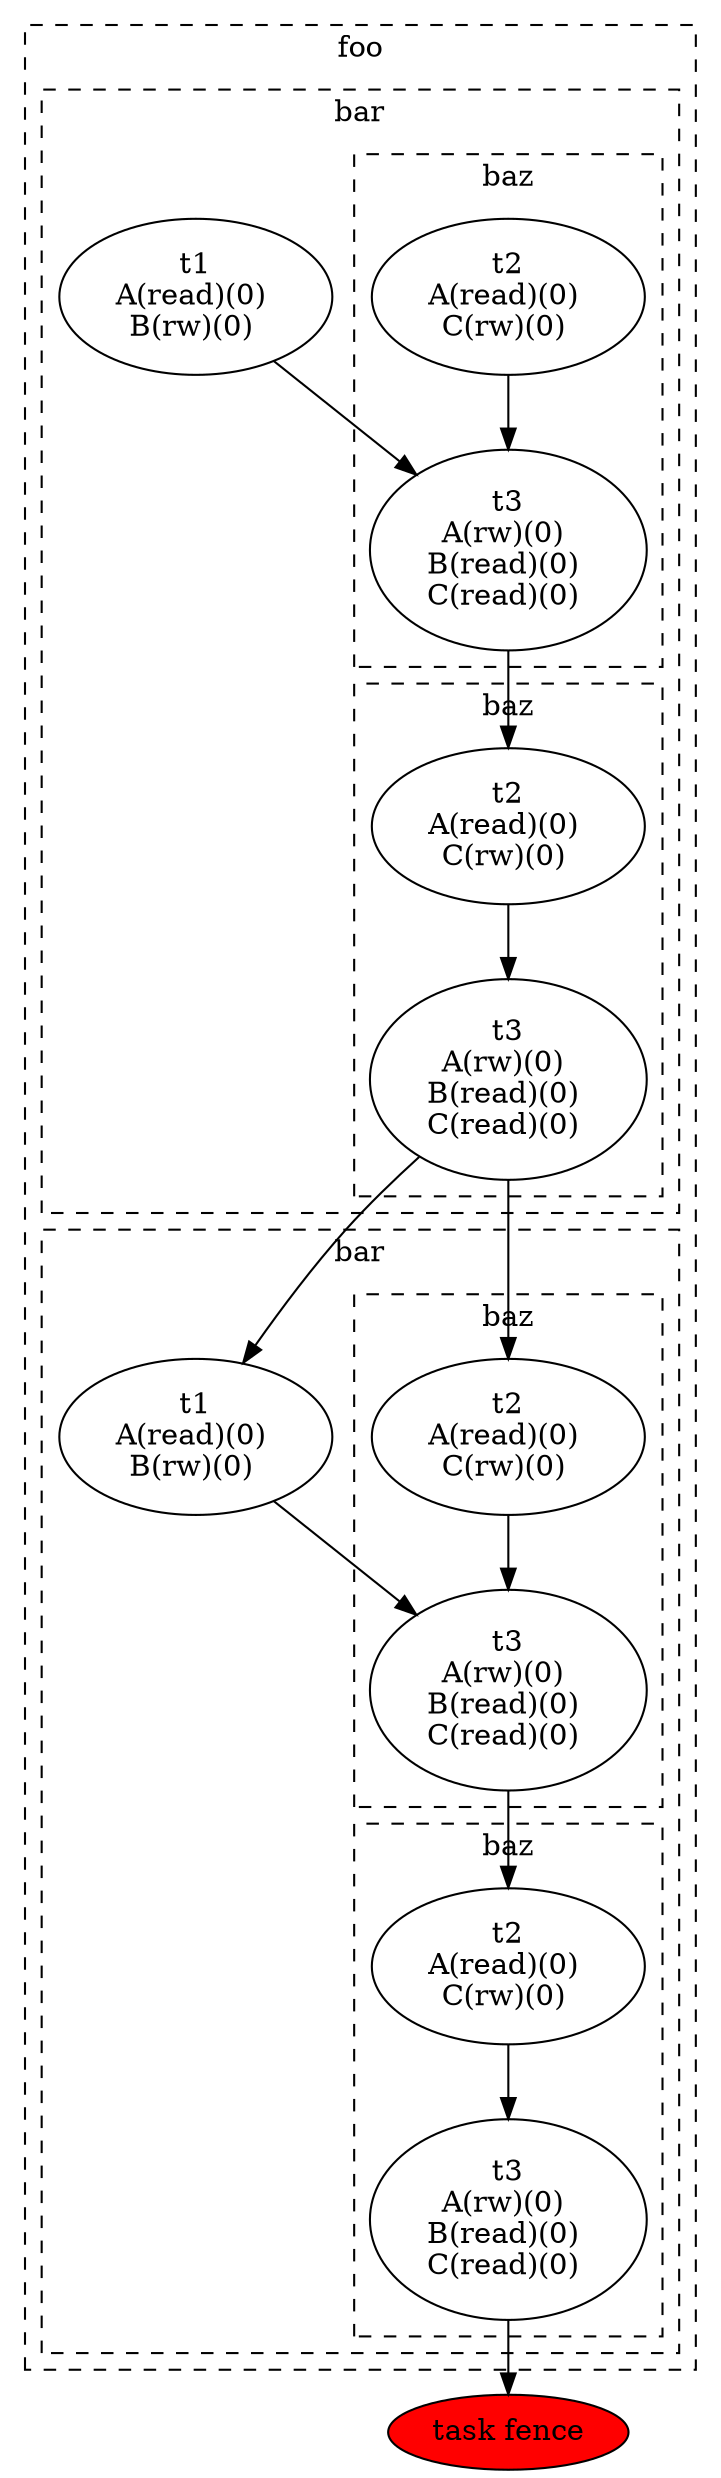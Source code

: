 digraph {
"NODE_23" [style="filled" fillcolor="red" label="task fence"]
subgraph cluster_section_1 {
 subgraph cluster_section_2 {
 subgraph cluster_section_3 {
     color=black;
    style=dashed
    label="baz"
    "NODE_7"
    "NODE_5"
} // end subgraph cluster_section_3
 subgraph cluster_section_4 {
     color=black;
    style=dashed
    label="baz"
    "NODE_11"
    "NODE_9"
} // end subgraph cluster_section_4
     color=black;
    style=dashed
    label="bar"
    "NODE_3"
} // end subgraph cluster_section_2
 subgraph cluster_section_5 {
 subgraph cluster_section_6 {
     color=black;
    style=dashed
    label="baz"
    "NODE_17"
    "NODE_15"
} // end subgraph cluster_section_6
 subgraph cluster_section_7 {
     color=black;
    style=dashed
    label="baz"
    "NODE_21"
    "NODE_19"
} // end subgraph cluster_section_7
     color=black;
    style=dashed
    label="bar"
    "NODE_13"
} // end subgraph cluster_section_5
     color=black;
    style=dashed
    label="foo"
} // end subgraph cluster_section_1
 "NODE_15" -> "NODE_17"
"NODE_9" -> "NODE_11"
"NODE_11" -> "NODE_15"
"NODE_13" -> "NODE_17"
"NODE_19" -> "NODE_21"
"NODE_11" -> "NODE_13"
"NODE_7" -> "NODE_9"
"NODE_5" -> "NODE_7"
"NODE_17" -> "NODE_19"
"NODE_3" -> "NODE_7"
"NODE_21" -> "NODE_23"
"NODE_21" [style="filled" fillcolor="white" label="t3\nA(rw)(0) \nB(read)(0) \nC(read)(0) "]
"NODE_19" [style="filled" fillcolor="white" label="t2\nA(read)(0) \nC(rw)(0) "]
"NODE_17" [style="filled" fillcolor="white" label="t3\nA(rw)(0) \nB(read)(0) \nC(read)(0) "]
"NODE_15" [style="filled" fillcolor="white" label="t2\nA(read)(0) \nC(rw)(0) "]
"NODE_13" [style="filled" fillcolor="white" label="t1\nA(read)(0) \nB(rw)(0) "]
"NODE_11" [style="filled" fillcolor="white" label="t3\nA(rw)(0) \nB(read)(0) \nC(read)(0) "]
"NODE_9" [style="filled" fillcolor="white" label="t2\nA(read)(0) \nC(rw)(0) "]
"NODE_7" [style="filled" fillcolor="white" label="t3\nA(rw)(0) \nB(read)(0) \nC(read)(0) "]
"NODE_5" [style="filled" fillcolor="white" label="t2\nA(read)(0) \nC(rw)(0) "]
"NODE_3" [style="filled" fillcolor="white" label="t1\nA(read)(0) \nB(rw)(0) "]
}
